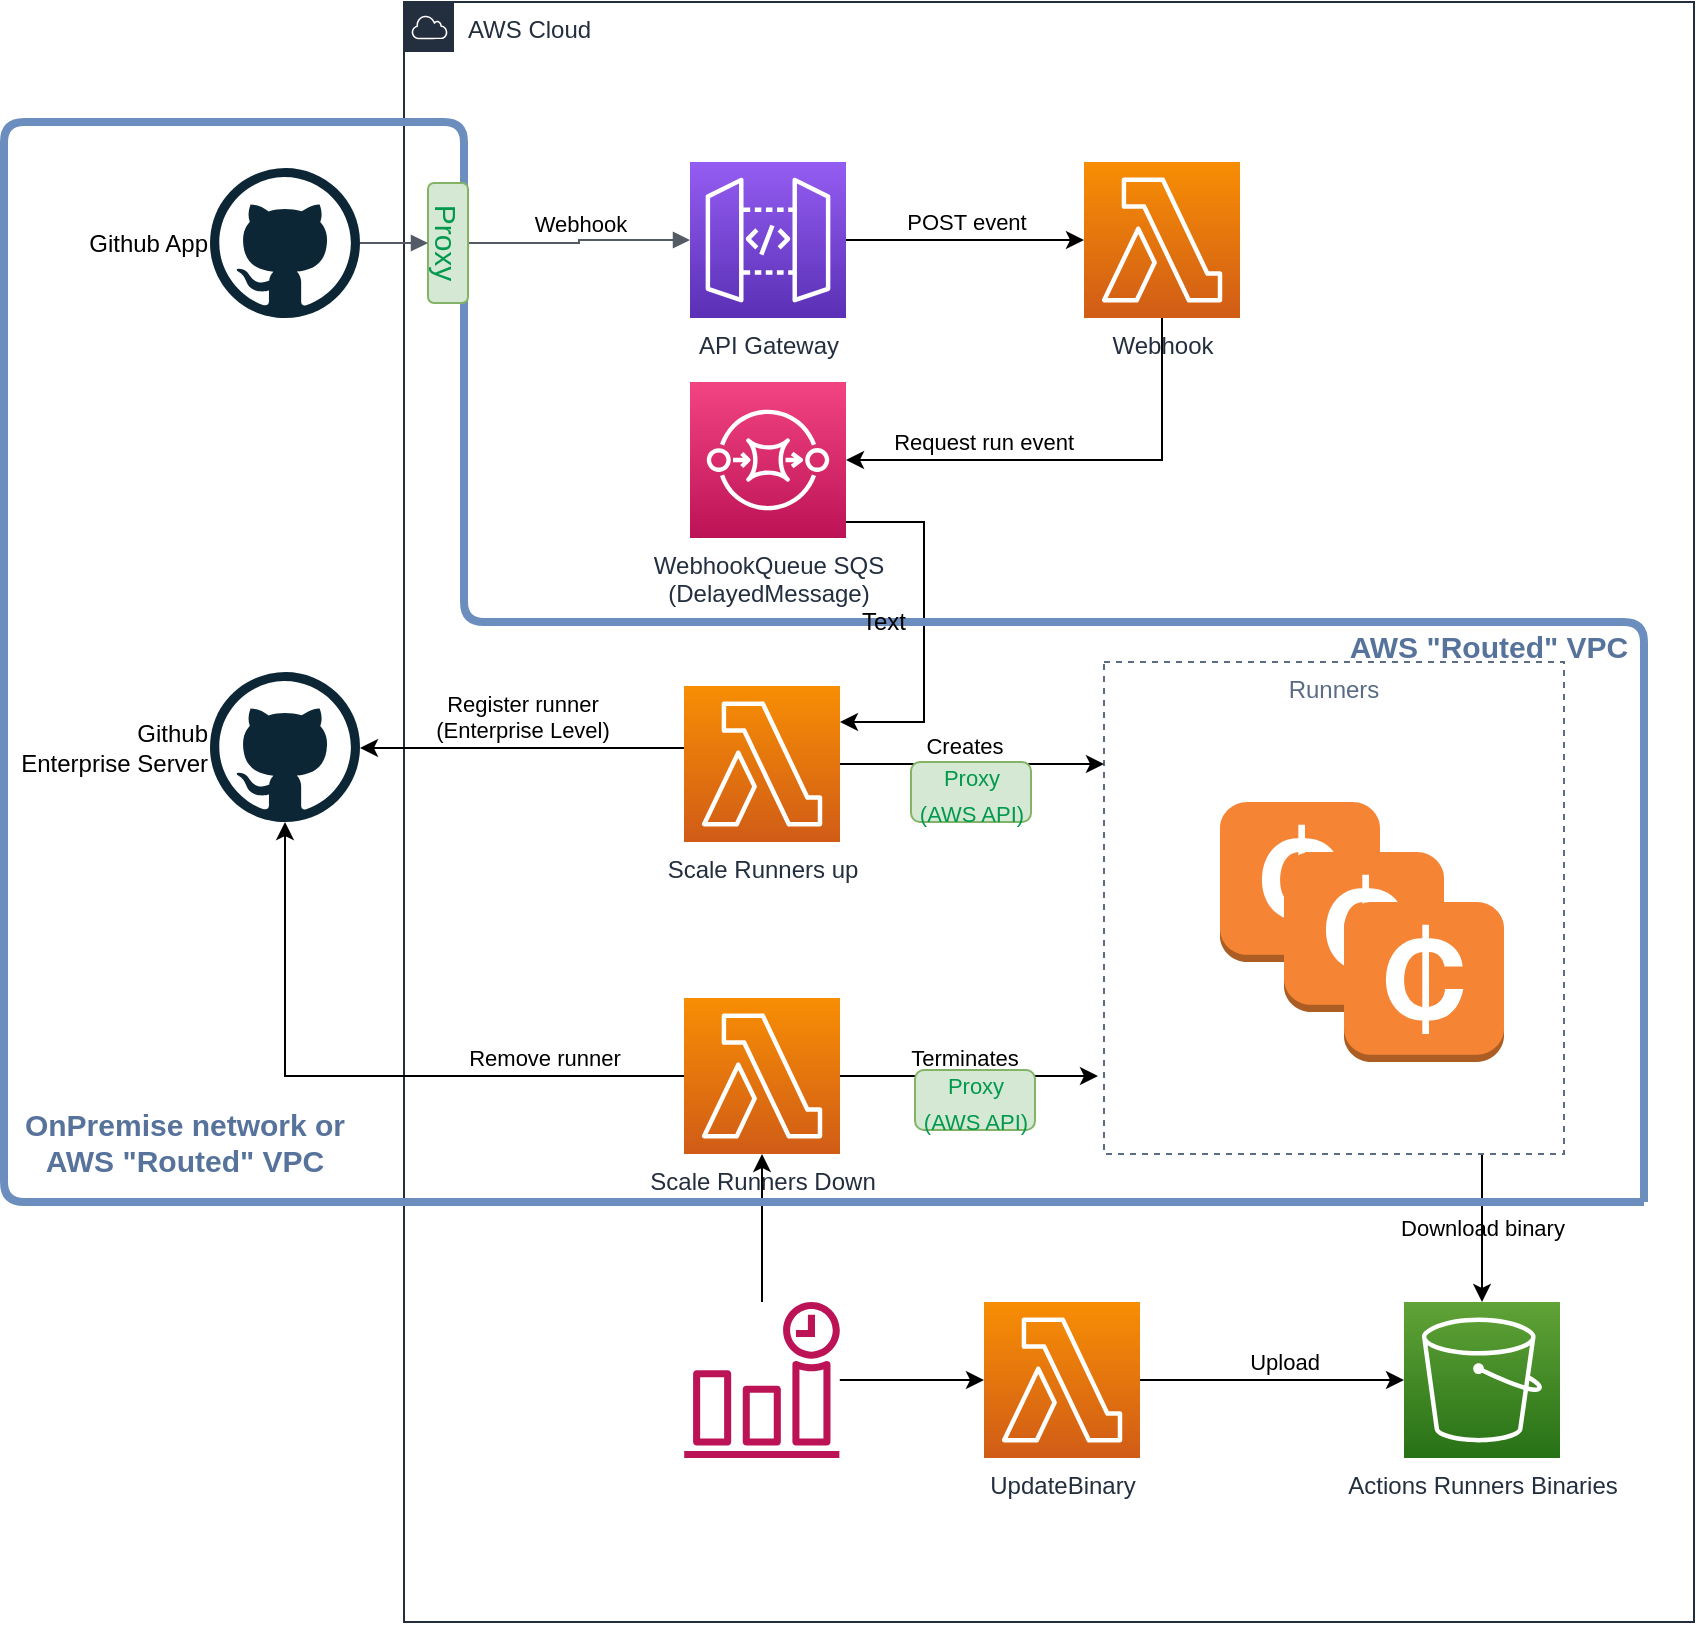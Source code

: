<mxfile version="14.4.3" type="device"><diagram id="L_F16tsUUGYpfsHa_sY0" name="Page-1"><mxGraphModel dx="2249" dy="832" grid="1" gridSize="10" guides="1" tooltips="1" connect="1" arrows="1" fold="1" page="1" pageScale="1" pageWidth="827" pageHeight="1169" math="0" shadow="0"><root><mxCell id="0"/><mxCell id="1" parent="0"/><mxCell id="0loUlx6QZTzcR2Y8YaQj-22" value="AWS Cloud" style="points=[[0,0],[0.25,0],[0.5,0],[0.75,0],[1,0],[1,0.25],[1,0.5],[1,0.75],[1,1],[0.75,1],[0.5,1],[0.25,1],[0,1],[0,0.75],[0,0.5],[0,0.25]];outlineConnect=0;gradientColor=none;html=1;whiteSpace=wrap;fontSize=12;fontStyle=0;shape=mxgraph.aws4.group;grIcon=mxgraph.aws4.group_aws_cloud;strokeColor=#232F3E;fillColor=none;verticalAlign=top;align=left;spacingLeft=30;fontColor=#232F3E;dashed=0;" parent="1" vertex="1"><mxGeometry x="160" y="40" width="645" height="810" as="geometry"/></mxCell><mxCell id="OB8Dahrf_na1_KPAksIV-9" value="Download binary" style="edgeStyle=orthogonalEdgeStyle;rounded=0;orthogonalLoop=1;jettySize=auto;html=1;labelBackgroundColor=none;" parent="1" source="0loUlx6QZTzcR2Y8YaQj-23" target="0loUlx6QZTzcR2Y8YaQj-29" edge="1"><mxGeometry relative="1" as="geometry"><mxPoint x="625" y="696" as="targetPoint"/><Array as="points"><mxPoint x="699" y="630"/><mxPoint x="699" y="630"/></Array></mxGeometry></mxCell><mxCell id="0loUlx6QZTzcR2Y8YaQj-23" value="Runners" style="fillColor=none;strokeColor=#5A6C86;dashed=1;verticalAlign=top;fontStyle=0;fontColor=#5A6C86;labelBackgroundColor=none;" parent="1" vertex="1"><mxGeometry x="510" y="370" width="230" height="246" as="geometry"/></mxCell><mxCell id="0loUlx6QZTzcR2Y8YaQj-6" value="POST event" style="edgeStyle=orthogonalEdgeStyle;rounded=0;orthogonalLoop=1;jettySize=auto;html=1;labelPosition=center;verticalLabelPosition=top;align=center;verticalAlign=bottom;labelBackgroundColor=none;" parent="1" source="0loUlx6QZTzcR2Y8YaQj-1" target="0loUlx6QZTzcR2Y8YaQj-4" edge="1"><mxGeometry relative="1" as="geometry"/></mxCell><mxCell id="0loUlx6QZTzcR2Y8YaQj-1" value="API Gateway" style="outlineConnect=0;fontColor=#232F3E;gradientColor=#945DF2;gradientDirection=north;fillColor=#5A30B5;strokeColor=#ffffff;dashed=0;verticalLabelPosition=bottom;verticalAlign=top;align=center;html=1;fontSize=12;fontStyle=0;aspect=fixed;shape=mxgraph.aws4.resourceIcon;resIcon=mxgraph.aws4.api_gateway;labelBackgroundColor=none;" parent="1" vertex="1"><mxGeometry x="303" y="120" width="78" height="78" as="geometry"/></mxCell><mxCell id="0loUlx6QZTzcR2Y8YaQj-2" value="Webhook" style="edgeStyle=orthogonalEdgeStyle;html=1;endArrow=block;elbow=vertical;startArrow=none;endFill=1;strokeColor=#545B64;rounded=0;verticalAlign=bottom;" parent="1" source="yBjhL8MZyF6hEjHvbv86-21" target="0loUlx6QZTzcR2Y8YaQj-1" edge="1"><mxGeometry width="100" relative="1" as="geometry"><mxPoint x="270" y="169" as="sourcePoint"/><mxPoint x="260" y="168.5" as="targetPoint"/></mxGeometry></mxCell><mxCell id="0loUlx6QZTzcR2Y8YaQj-3" value="Github App&lt;br&gt;" style="dashed=0;outlineConnect=0;html=1;align=right;labelPosition=left;verticalLabelPosition=middle;verticalAlign=middle;shape=mxgraph.weblogos.github" parent="1" vertex="1"><mxGeometry x="63" y="123" width="75" height="75" as="geometry"/></mxCell><mxCell id="OB8Dahrf_na1_KPAksIV-28" value="Request run event" style="edgeStyle=orthogonalEdgeStyle;rounded=0;orthogonalLoop=1;jettySize=auto;html=1;labelPosition=left;verticalLabelPosition=top;align=right;verticalAlign=bottom;labelBackgroundColor=none;" parent="1" source="0loUlx6QZTzcR2Y8YaQj-4" target="0loUlx6QZTzcR2Y8YaQj-5" edge="1"><mxGeometry relative="1" as="geometry"><Array as="points"><mxPoint x="539" y="269"/></Array></mxGeometry></mxCell><mxCell id="0loUlx6QZTzcR2Y8YaQj-4" value="Webhook" style="outlineConnect=0;fontColor=#232F3E;gradientColor=#F78E04;gradientDirection=north;fillColor=#D05C17;strokeColor=#ffffff;dashed=0;verticalLabelPosition=bottom;verticalAlign=top;align=center;html=1;fontSize=12;fontStyle=0;aspect=fixed;shape=mxgraph.aws4.resourceIcon;resIcon=mxgraph.aws4.lambda;labelBackgroundColor=none;" parent="1" vertex="1"><mxGeometry x="500" y="120" width="78" height="78" as="geometry"/></mxCell><mxCell id="OB8Dahrf_na1_KPAksIV-29" value="" style="edgeStyle=orthogonalEdgeStyle;rounded=0;orthogonalLoop=1;jettySize=auto;html=1;" parent="1" source="0loUlx6QZTzcR2Y8YaQj-5" target="0loUlx6QZTzcR2Y8YaQj-10" edge="1"><mxGeometry relative="1" as="geometry"><Array as="points"><mxPoint x="420" y="300"/><mxPoint x="420" y="400"/></Array></mxGeometry></mxCell><mxCell id="0loUlx6QZTzcR2Y8YaQj-5" value="WebhookQueue SQS &lt;br&gt;(DelayedMessage)" style="outlineConnect=0;fontColor=#232F3E;gradientColor=#F34482;gradientDirection=north;fillColor=#BC1356;strokeColor=#ffffff;dashed=0;verticalLabelPosition=bottom;verticalAlign=top;align=center;html=1;fontSize=12;fontStyle=0;aspect=fixed;shape=mxgraph.aws4.resourceIcon;resIcon=mxgraph.aws4.sqs;labelBackgroundColor=none;" parent="1" vertex="1"><mxGeometry x="303" y="230" width="78" height="78" as="geometry"/></mxCell><mxCell id="OB8Dahrf_na1_KPAksIV-18" value="Register runner&lt;br&gt;(Enterprise Level)" style="edgeStyle=orthogonalEdgeStyle;rounded=0;orthogonalLoop=1;jettySize=auto;html=1;labelPosition=center;verticalLabelPosition=top;align=center;verticalAlign=bottom;labelBackgroundColor=none;" parent="1" source="0loUlx6QZTzcR2Y8YaQj-10" target="Nz6L6t8w6_kNtJkWKc4p-1" edge="1"><mxGeometry relative="1" as="geometry"><mxPoint x="140" y="421" as="targetPoint"/><Array as="points"><mxPoint x="260" y="413"/><mxPoint x="260" y="413"/></Array><mxPoint as="offset"/></mxGeometry></mxCell><mxCell id="0loUlx6QZTzcR2Y8YaQj-10" value="Scale Runners up" style="outlineConnect=0;fontColor=#232F3E;gradientColor=#F78E04;gradientDirection=north;fillColor=#D05C17;strokeColor=#ffffff;dashed=0;verticalLabelPosition=bottom;verticalAlign=top;align=center;html=1;fontSize=12;fontStyle=0;aspect=fixed;shape=mxgraph.aws4.resourceIcon;resIcon=mxgraph.aws4.lambda;labelBackgroundColor=none;" parent="1" vertex="1"><mxGeometry x="300" y="382" width="78" height="78" as="geometry"/></mxCell><mxCell id="0loUlx6QZTzcR2Y8YaQj-28" value="Terminates" style="edgeStyle=orthogonalEdgeStyle;rounded=0;orthogonalLoop=1;jettySize=auto;html=1;labelPosition=center;verticalLabelPosition=top;align=center;verticalAlign=bottom;labelBackgroundColor=none;" parent="1" source="0loUlx6QZTzcR2Y8YaQj-19" edge="1"><mxGeometry x="-0.039" relative="1" as="geometry"><mxPoint x="507" y="577" as="targetPoint"/><mxPoint as="offset"/></mxGeometry></mxCell><mxCell id="OB8Dahrf_na1_KPAksIV-13" value="Remove runner" style="edgeStyle=orthogonalEdgeStyle;rounded=0;orthogonalLoop=1;jettySize=auto;html=1;labelPosition=center;verticalLabelPosition=top;align=center;verticalAlign=bottom;labelBackgroundColor=none;" parent="1" source="0loUlx6QZTzcR2Y8YaQj-19" target="Nz6L6t8w6_kNtJkWKc4p-1" edge="1"><mxGeometry x="-0.571" relative="1" as="geometry"><mxPoint as="offset"/></mxGeometry></mxCell><mxCell id="0loUlx6QZTzcR2Y8YaQj-19" value="Scale Runners Down" style="outlineConnect=0;fontColor=#232F3E;gradientColor=#F78E04;gradientDirection=north;fillColor=#D05C17;strokeColor=#ffffff;dashed=0;verticalLabelPosition=bottom;verticalAlign=top;align=center;html=1;fontSize=12;fontStyle=0;aspect=fixed;shape=mxgraph.aws4.resourceIcon;resIcon=mxgraph.aws4.lambda;" parent="1" vertex="1"><mxGeometry x="300" y="538" width="78" height="78" as="geometry"/></mxCell><mxCell id="0loUlx6QZTzcR2Y8YaQj-29" value="Actions Runners Binaries" style="outlineConnect=0;fontColor=#232F3E;gradientColor=#60A337;gradientDirection=north;fillColor=#277116;strokeColor=#ffffff;dashed=0;verticalLabelPosition=bottom;verticalAlign=top;align=center;html=1;fontSize=12;fontStyle=0;aspect=fixed;shape=mxgraph.aws4.resourceIcon;resIcon=mxgraph.aws4.s3;labelBackgroundColor=none;" parent="1" vertex="1"><mxGeometry x="660" y="690" width="78" height="78" as="geometry"/></mxCell><mxCell id="OB8Dahrf_na1_KPAksIV-30" style="edgeStyle=orthogonalEdgeStyle;rounded=0;orthogonalLoop=1;jettySize=auto;html=1;" parent="1" source="0loUlx6QZTzcR2Y8YaQj-33" target="0loUlx6QZTzcR2Y8YaQj-19" edge="1"><mxGeometry relative="1" as="geometry"/></mxCell><mxCell id="OB8Dahrf_na1_KPAksIV-31" style="edgeStyle=orthogonalEdgeStyle;rounded=0;orthogonalLoop=1;jettySize=auto;html=1;" parent="1" source="0loUlx6QZTzcR2Y8YaQj-33" target="0loUlx6QZTzcR2Y8YaQj-35" edge="1"><mxGeometry relative="1" as="geometry"/></mxCell><mxCell id="0loUlx6QZTzcR2Y8YaQj-33" value="" style="outlineConnect=0;fontColor=#232F3E;gradientColor=none;fillColor=#BC1356;strokeColor=none;dashed=0;verticalLabelPosition=bottom;verticalAlign=top;align=center;html=1;fontSize=12;fontStyle=0;aspect=fixed;pointerEvents=1;shape=mxgraph.aws4.event_time_based;" parent="1" vertex="1"><mxGeometry x="300" y="690" width="78" height="78" as="geometry"/></mxCell><mxCell id="0loUlx6QZTzcR2Y8YaQj-37" style="edgeStyle=orthogonalEdgeStyle;rounded=0;orthogonalLoop=1;jettySize=auto;html=1;" parent="1" source="0loUlx6QZTzcR2Y8YaQj-35" target="0loUlx6QZTzcR2Y8YaQj-29" edge="1"><mxGeometry relative="1" as="geometry"/></mxCell><mxCell id="OB8Dahrf_na1_KPAksIV-11" value="Upload" style="edgeLabel;html=1;align=center;verticalAlign=middle;resizable=0;points=[];labelBackgroundColor=none;" parent="0loUlx6QZTzcR2Y8YaQj-37" vertex="1" connectable="0"><mxGeometry x="-0.364" y="2" relative="1" as="geometry"><mxPoint x="30" y="-7" as="offset"/></mxGeometry></mxCell><mxCell id="Nz6L6t8w6_kNtJkWKc4p-1" value="Github&lt;br&gt;Enterprise Server" style="dashed=0;outlineConnect=0;html=1;align=right;labelPosition=left;verticalLabelPosition=middle;verticalAlign=middle;shape=mxgraph.weblogos.github;labelBackgroundColor=none;" parent="1" vertex="1"><mxGeometry x="63" y="375" width="75" height="75" as="geometry"/></mxCell><mxCell id="0loUlx6QZTzcR2Y8YaQj-35" value="UpdateBinary" style="outlineConnect=0;fontColor=#232F3E;gradientColor=#F78E04;gradientDirection=north;fillColor=#D05C17;strokeColor=#ffffff;dashed=0;verticalLabelPosition=bottom;verticalAlign=top;align=center;html=1;fontSize=12;fontStyle=0;aspect=fixed;shape=mxgraph.aws4.resourceIcon;resIcon=mxgraph.aws4.lambda;labelBackgroundColor=none;" parent="1" vertex="1"><mxGeometry x="450" y="690" width="78" height="78" as="geometry"/></mxCell><mxCell id="OB8Dahrf_na1_KPAksIV-2" value="" style="outlineConnect=0;dashed=0;verticalLabelPosition=bottom;verticalAlign=top;align=center;html=1;shape=mxgraph.aws3.spot_instance;fillColor=#F58534;gradientColor=none;" parent="1" vertex="1"><mxGeometry x="568" y="440" width="80" height="80" as="geometry"/></mxCell><mxCell id="OB8Dahrf_na1_KPAksIV-4" value="Creates" style="edgeStyle=orthogonalEdgeStyle;rounded=0;orthogonalLoop=1;jettySize=auto;html=1;labelPosition=center;verticalLabelPosition=top;align=center;verticalAlign=bottom;labelBackgroundColor=none;" parent="1" source="0loUlx6QZTzcR2Y8YaQj-10" target="0loUlx6QZTzcR2Y8YaQj-23" edge="1"><mxGeometry x="0.394" y="-30" relative="1" as="geometry"><mxPoint x="378" y="421" as="sourcePoint"/><mxPoint x="709" y="840" as="targetPoint"/><Array as="points"><mxPoint x="470" y="421"/><mxPoint x="470" y="421"/></Array><mxPoint x="-30" y="-30" as="offset"/></mxGeometry></mxCell><mxCell id="OB8Dahrf_na1_KPAksIV-5" value="" style="outlineConnect=0;dashed=0;verticalLabelPosition=bottom;verticalAlign=top;align=center;html=1;shape=mxgraph.aws3.spot_instance;fillColor=#F58534;gradientColor=none;" parent="1" vertex="1"><mxGeometry x="600" y="465" width="80" height="80" as="geometry"/></mxCell><mxCell id="OB8Dahrf_na1_KPAksIV-6" value="" style="outlineConnect=0;dashed=0;verticalLabelPosition=bottom;verticalAlign=top;align=center;html=1;shape=mxgraph.aws3.spot_instance;fillColor=#F58534;gradientColor=none;" parent="1" vertex="1"><mxGeometry x="630" y="490" width="80" height="80" as="geometry"/></mxCell><mxCell id="yBjhL8MZyF6hEjHvbv86-5" value="" style="endArrow=none;html=1;strokeWidth=4;fillColor=#dae8fc;strokeColor=#6c8ebf;" edge="1" parent="1"><mxGeometry width="50" height="50" relative="1" as="geometry"><mxPoint x="780" y="640" as="sourcePoint"/><mxPoint x="780" y="640" as="targetPoint"/><Array as="points"><mxPoint x="780" y="350"/><mxPoint x="190" y="350"/><mxPoint x="190" y="100"/><mxPoint x="-40" y="100"/><mxPoint x="-40" y="640"/></Array></mxGeometry></mxCell><mxCell id="yBjhL8MZyF6hEjHvbv86-15" value="Text" style="text;html=1;strokeColor=none;fillColor=none;align=center;verticalAlign=middle;whiteSpace=wrap;rounded=0;" vertex="1" parent="1"><mxGeometry x="380" y="340" width="40" height="20" as="geometry"/></mxCell><mxCell id="yBjhL8MZyF6hEjHvbv86-16" value="AWS &quot;Routed&quot; VPC" style="text;html=1;align=center;verticalAlign=middle;resizable=0;points=[];autosize=1;fontSize=15;fontStyle=1;fontColor=#57739C;" vertex="1" parent="1"><mxGeometry x="627" y="352" width="150" height="20" as="geometry"/></mxCell><mxCell id="yBjhL8MZyF6hEjHvbv86-18" value="OnPremise network or &lt;br&gt;AWS &quot;Routed&quot; VPC" style="text;html=1;align=center;verticalAlign=middle;resizable=0;points=[];autosize=1;fontSize=15;fontStyle=1;fontColor=#57739C;" vertex="1" parent="1"><mxGeometry x="-40" y="590" width="180" height="40" as="geometry"/></mxCell><mxCell id="yBjhL8MZyF6hEjHvbv86-19" value="&lt;font color=&quot;#00994d&quot; style=&quot;font-size: 11px&quot;&gt;Proxy&lt;br&gt;(AWS API)&lt;br&gt;&lt;/font&gt;" style="rounded=1;whiteSpace=wrap;html=1;fontSize=15;fillColor=#d5e8d4;strokeColor=#82b366;" vertex="1" parent="1"><mxGeometry x="413.5" y="420" width="60" height="30" as="geometry"/></mxCell><mxCell id="yBjhL8MZyF6hEjHvbv86-21" value="&lt;font color=&quot;#00994d&quot;&gt;Proxy&lt;/font&gt;" style="rounded=1;whiteSpace=wrap;html=1;fontSize=15;fillColor=#d5e8d4;strokeColor=#82b366;rotation=90;" vertex="1" parent="1"><mxGeometry x="152" y="150.5" width="60" height="20" as="geometry"/></mxCell><mxCell id="yBjhL8MZyF6hEjHvbv86-24" value="" style="edgeStyle=orthogonalEdgeStyle;html=1;endArrow=block;elbow=vertical;startArrow=none;endFill=1;strokeColor=#545B64;rounded=0;verticalAlign=bottom;" edge="1" parent="1" source="0loUlx6QZTzcR2Y8YaQj-3" target="yBjhL8MZyF6hEjHvbv86-21"><mxGeometry width="100" relative="1" as="geometry"><mxPoint x="138" y="160.5" as="sourcePoint"/><mxPoint x="303" y="159" as="targetPoint"/></mxGeometry></mxCell><mxCell id="yBjhL8MZyF6hEjHvbv86-25" value="&lt;font color=&quot;#00994d&quot; style=&quot;font-size: 11px&quot;&gt;Proxy&lt;br&gt;(AWS API)&lt;br&gt;&lt;/font&gt;" style="rounded=1;whiteSpace=wrap;html=1;fontSize=15;fillColor=#d5e8d4;strokeColor=#82b366;" vertex="1" parent="1"><mxGeometry x="415.5" y="574" width="60" height="30" as="geometry"/></mxCell></root></mxGraphModel></diagram></mxfile>